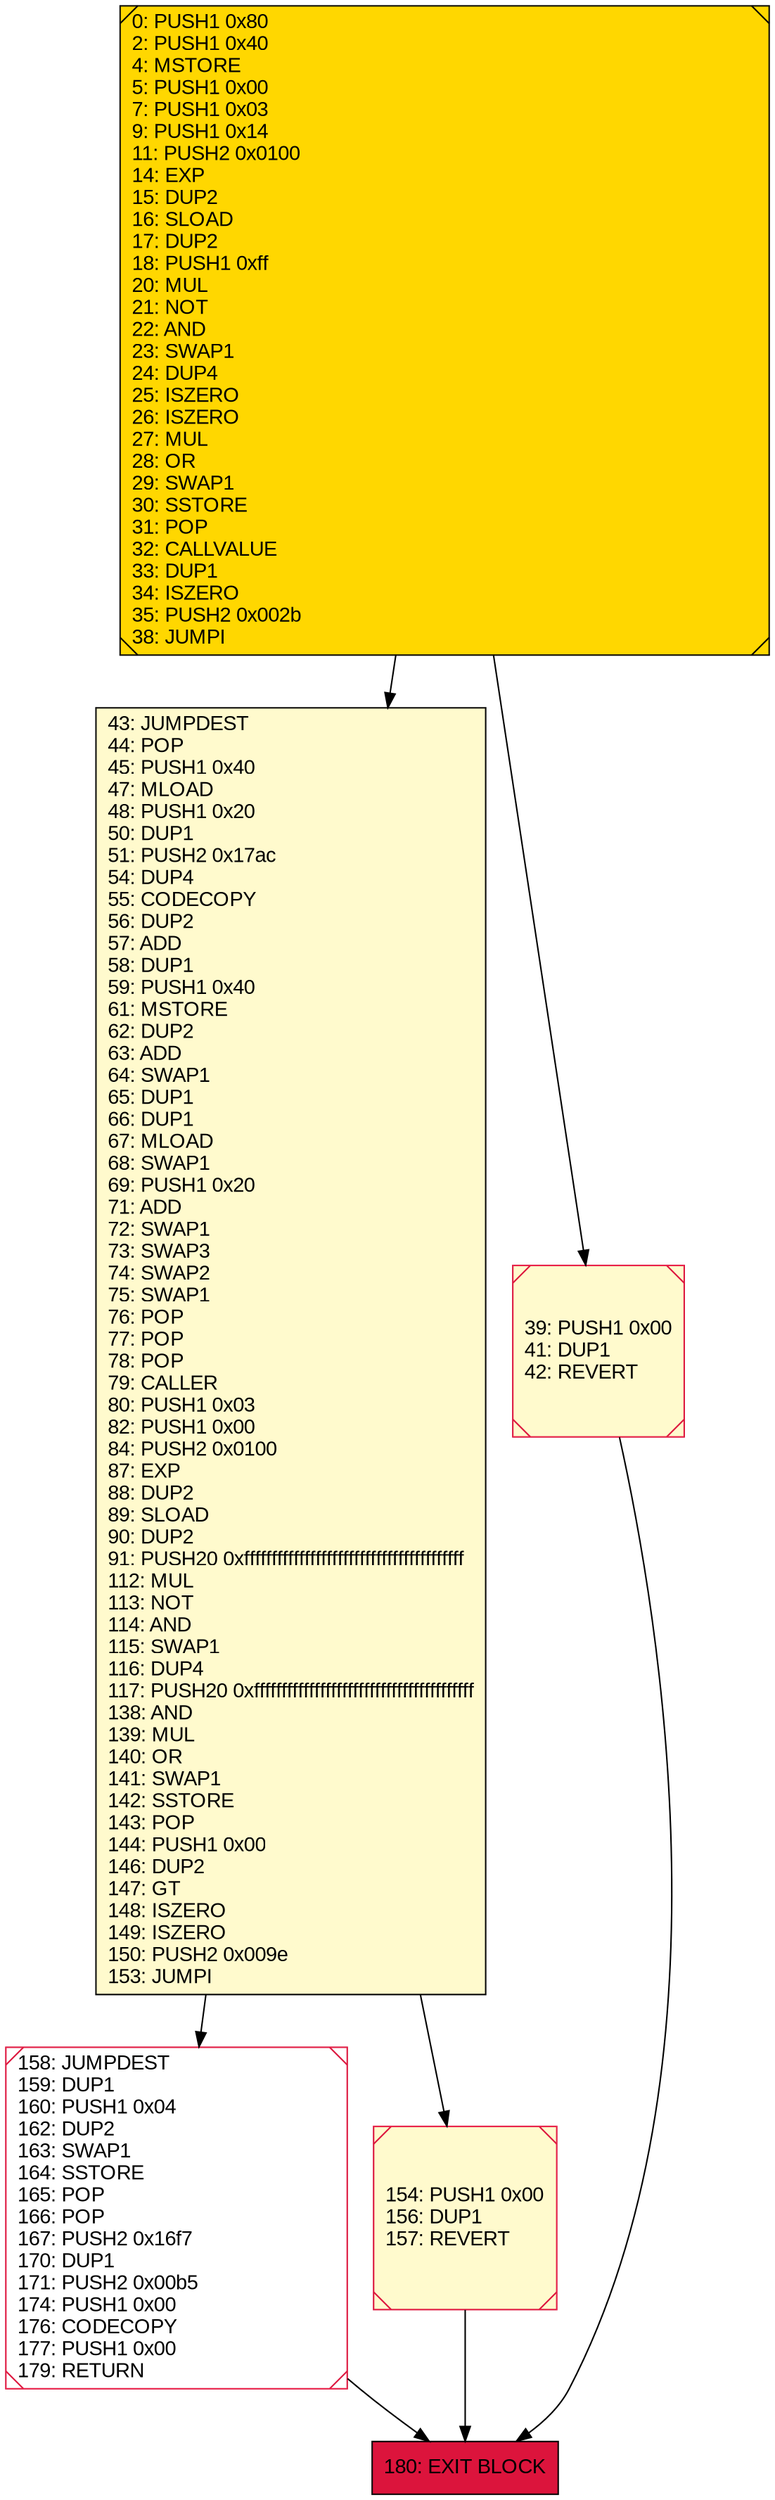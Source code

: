 digraph G {
bgcolor=transparent rankdir=UD;
node [shape=box style=filled color=black fillcolor=white fontname=arial fontcolor=black];
43 [label="43: JUMPDEST\l44: POP\l45: PUSH1 0x40\l47: MLOAD\l48: PUSH1 0x20\l50: DUP1\l51: PUSH2 0x17ac\l54: DUP4\l55: CODECOPY\l56: DUP2\l57: ADD\l58: DUP1\l59: PUSH1 0x40\l61: MSTORE\l62: DUP2\l63: ADD\l64: SWAP1\l65: DUP1\l66: DUP1\l67: MLOAD\l68: SWAP1\l69: PUSH1 0x20\l71: ADD\l72: SWAP1\l73: SWAP3\l74: SWAP2\l75: SWAP1\l76: POP\l77: POP\l78: POP\l79: CALLER\l80: PUSH1 0x03\l82: PUSH1 0x00\l84: PUSH2 0x0100\l87: EXP\l88: DUP2\l89: SLOAD\l90: DUP2\l91: PUSH20 0xffffffffffffffffffffffffffffffffffffffff\l112: MUL\l113: NOT\l114: AND\l115: SWAP1\l116: DUP4\l117: PUSH20 0xffffffffffffffffffffffffffffffffffffffff\l138: AND\l139: MUL\l140: OR\l141: SWAP1\l142: SSTORE\l143: POP\l144: PUSH1 0x00\l146: DUP2\l147: GT\l148: ISZERO\l149: ISZERO\l150: PUSH2 0x009e\l153: JUMPI\l" fillcolor=lemonchiffon ];
180 [label="180: EXIT BLOCK\l" fillcolor=crimson ];
39 [label="39: PUSH1 0x00\l41: DUP1\l42: REVERT\l" fillcolor=lemonchiffon shape=Msquare color=crimson ];
158 [label="158: JUMPDEST\l159: DUP1\l160: PUSH1 0x04\l162: DUP2\l163: SWAP1\l164: SSTORE\l165: POP\l166: POP\l167: PUSH2 0x16f7\l170: DUP1\l171: PUSH2 0x00b5\l174: PUSH1 0x00\l176: CODECOPY\l177: PUSH1 0x00\l179: RETURN\l" shape=Msquare color=crimson ];
0 [label="0: PUSH1 0x80\l2: PUSH1 0x40\l4: MSTORE\l5: PUSH1 0x00\l7: PUSH1 0x03\l9: PUSH1 0x14\l11: PUSH2 0x0100\l14: EXP\l15: DUP2\l16: SLOAD\l17: DUP2\l18: PUSH1 0xff\l20: MUL\l21: NOT\l22: AND\l23: SWAP1\l24: DUP4\l25: ISZERO\l26: ISZERO\l27: MUL\l28: OR\l29: SWAP1\l30: SSTORE\l31: POP\l32: CALLVALUE\l33: DUP1\l34: ISZERO\l35: PUSH2 0x002b\l38: JUMPI\l" fillcolor=lemonchiffon shape=Msquare fillcolor=gold ];
154 [label="154: PUSH1 0x00\l156: DUP1\l157: REVERT\l" fillcolor=lemonchiffon shape=Msquare color=crimson ];
39 -> 180;
0 -> 39;
43 -> 158;
158 -> 180;
0 -> 43;
43 -> 154;
154 -> 180;
}
